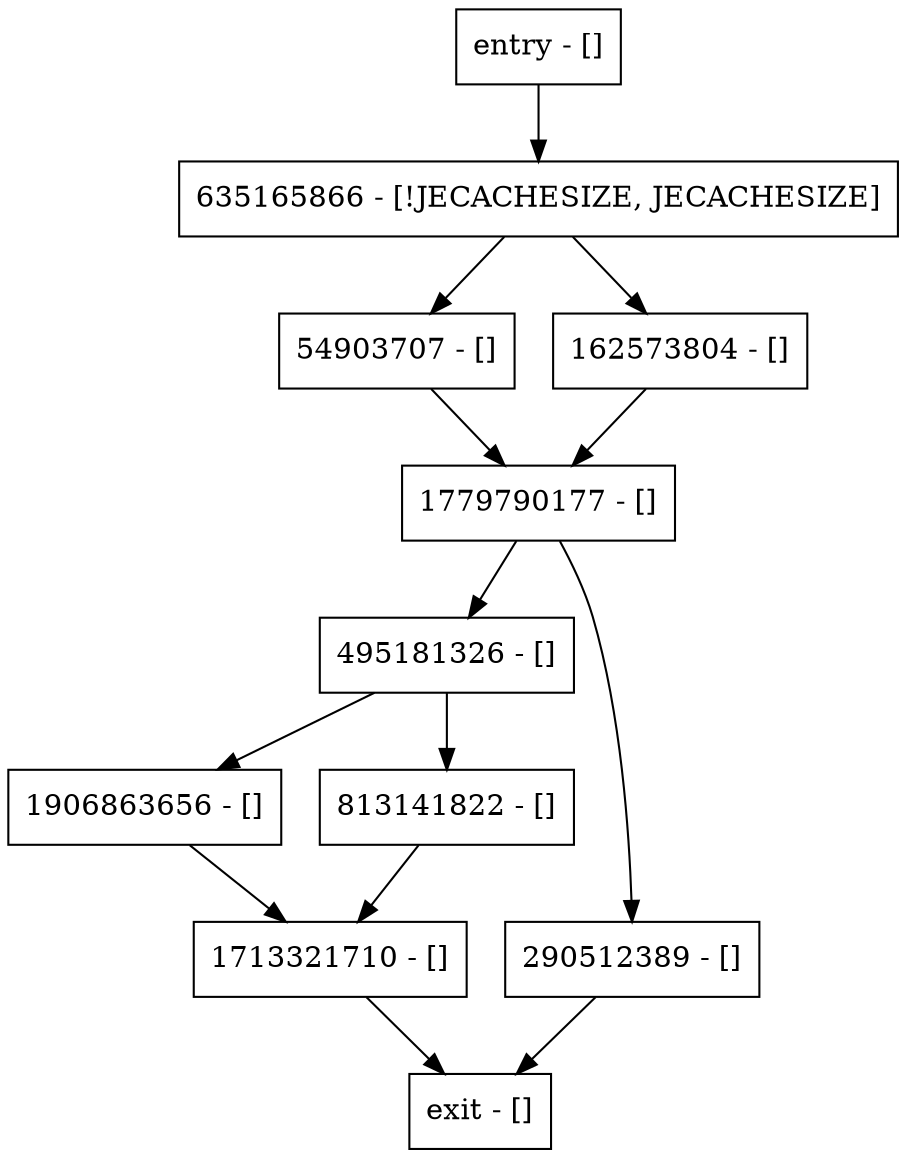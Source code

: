 digraph open {
node [shape=record];
495181326 [label="495181326 - []"];
entry [label="entry - []"];
exit [label="exit - []"];
1779790177 [label="1779790177 - []"];
290512389 [label="290512389 - []"];
54903707 [label="54903707 - []"];
635165866 [label="635165866 - [!JECACHESIZE, JECACHESIZE]"];
1906863656 [label="1906863656 - []"];
1713321710 [label="1713321710 - []"];
813141822 [label="813141822 - []"];
162573804 [label="162573804 - []"];
entry;
exit;
495181326 -> 1906863656;
495181326 -> 813141822;
entry -> 635165866;
1779790177 -> 495181326;
1779790177 -> 290512389;
290512389 -> exit;
54903707 -> 1779790177;
635165866 -> 54903707;
635165866 -> 162573804;
1906863656 -> 1713321710;
1713321710 -> exit;
813141822 -> 1713321710;
162573804 -> 1779790177;
}
